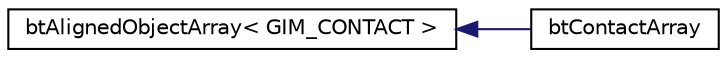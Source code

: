 digraph G
{
  edge [fontname="Helvetica",fontsize="10",labelfontname="Helvetica",labelfontsize="10"];
  node [fontname="Helvetica",fontsize="10",shape=record];
  rankdir=LR;
  Node1 [label="btAlignedObjectArray\< GIM_CONTACT \>",height=0.2,width=0.4,color="black", fillcolor="white", style="filled",URL="$dc/df2/classbtAlignedObjectArray.html"];
  Node1 -> Node2 [dir=back,color="midnightblue",fontsize="10",style="solid",fontname="Helvetica"];
  Node2 [label="btContactArray",height=0.2,width=0.4,color="black", fillcolor="white", style="filled",URL="$d8/d73/classbtContactArray.html"];
}
